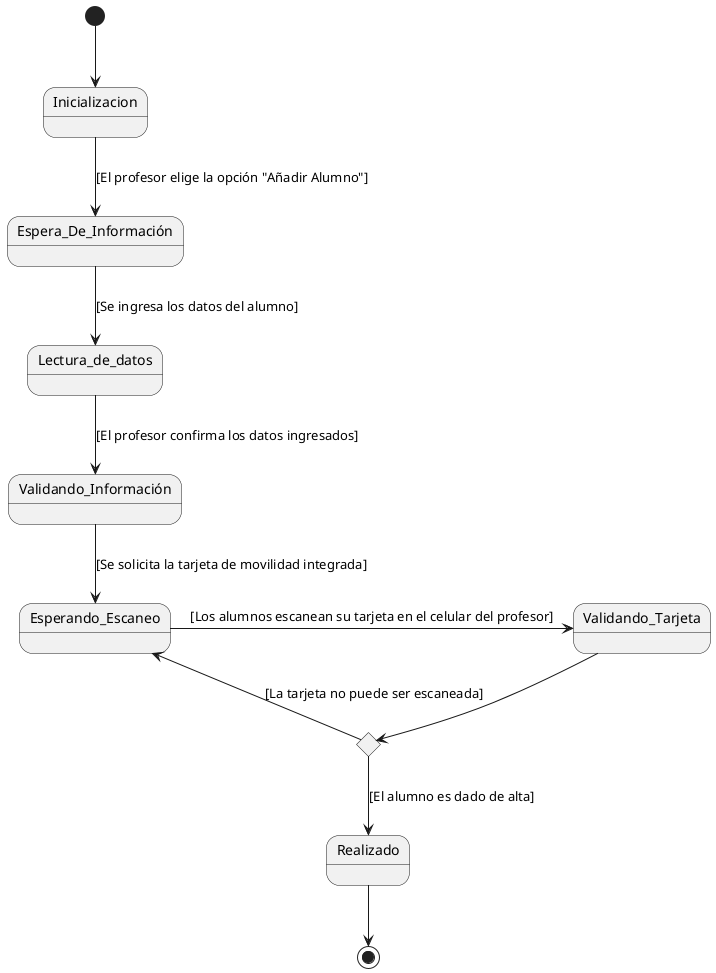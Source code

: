 @startuml DE_002


state c1 <<choice>>


[*] -down-> Inicializacion

Inicializacion -down-> Espera_De_Información : [El profesor elige la opción "Añadir Alumno"]

Espera_De_Información -down-> Lectura_de_datos : [Se ingresa los datos del alumno]

Lectura_de_datos -down-> Validando_Información : [El profesor confirma los datos ingresados]

Validando_Información -down-> Esperando_Escaneo : [Se solicita la tarjeta de movilidad integrada]

Esperando_Escaneo -> Validando_Tarjeta : [Los alumnos escanean su tarjeta en el celular del profesor]

Validando_Tarjeta -down-> c1
 
c1 -down-> Esperando_Escaneo : [La tarjeta no puede ser escaneada]

c1 -down-> Realizado : [El alumno es dado de alta]

Realizado -down-> [*]

@enduml